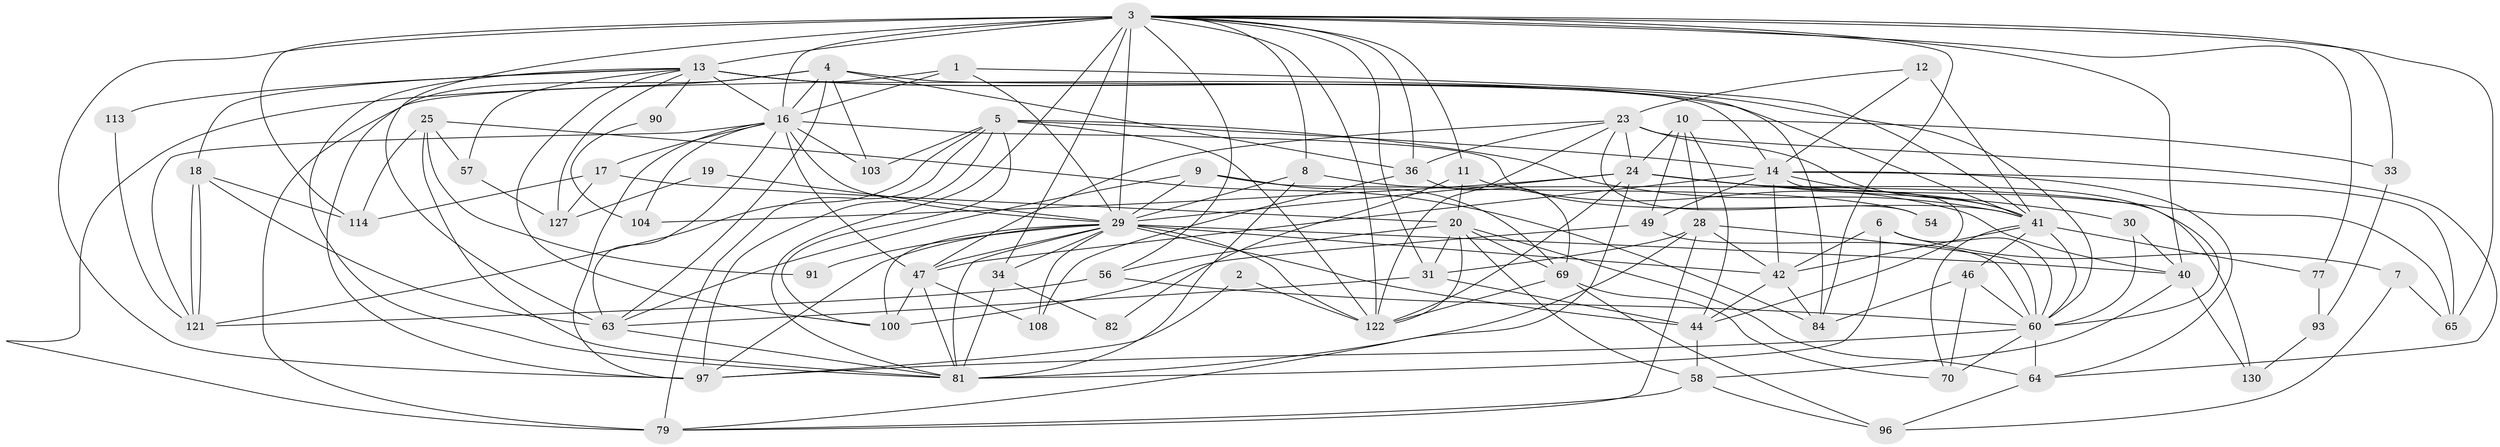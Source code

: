 // original degree distribution, {4: 0.24242424242424243, 2: 0.1590909090909091, 7: 0.05303030303030303, 5: 0.2196969696969697, 3: 0.24242424242424243, 6: 0.07575757575757576, 8: 0.007575757575757576}
// Generated by graph-tools (version 1.1) at 2025/15/03/09/25 04:15:09]
// undirected, 66 vertices, 185 edges
graph export_dot {
graph [start="1"]
  node [color=gray90,style=filled];
  1;
  2;
  3 [super="+126+67+80+35+21"];
  4 [super="+15"];
  5 [super="+45"];
  6 [super="+94"];
  7;
  8 [super="+22"];
  9;
  10;
  11;
  12;
  13 [super="+27+73+61"];
  14 [super="+129"];
  16 [super="+32"];
  17;
  18;
  19;
  20 [super="+37+53"];
  23 [super="+52"];
  24 [super="+72+68+26"];
  25;
  28 [super="+39+112"];
  29 [super="+38+98+107"];
  30;
  31 [super="+55"];
  33;
  34;
  36;
  40 [super="+105"];
  41 [super="+75"];
  42;
  44 [super="+59"];
  46;
  47 [super="+85"];
  49 [super="+111"];
  54;
  56;
  57;
  58;
  60 [super="+88+95"];
  63 [super="+66"];
  64 [super="+87+92"];
  65;
  69 [super="+74"];
  70;
  77;
  79 [super="+125"];
  81 [super="+89+83"];
  82;
  84 [super="+106"];
  90;
  91;
  93;
  96;
  97 [super="+116"];
  100 [super="+102"];
  103;
  104;
  108;
  113;
  114;
  121;
  122;
  127;
  130;
  1 -- 79;
  1 -- 16;
  1 -- 29;
  1 -- 41;
  2 -- 122;
  2 -- 97;
  3 -- 56;
  3 -- 65;
  3 -- 81;
  3 -- 13 [weight=3];
  3 -- 31;
  3 -- 33;
  3 -- 84;
  3 -- 122;
  3 -- 77;
  3 -- 97;
  3 -- 34;
  3 -- 36;
  3 -- 8;
  3 -- 40;
  3 -- 11;
  3 -- 16 [weight=2];
  3 -- 114;
  3 -- 63;
  3 -- 29 [weight=2];
  4 -- 63;
  4 -- 103;
  4 -- 84;
  4 -- 79 [weight=2];
  4 -- 16;
  4 -- 97;
  4 -- 36;
  5 -- 121;
  5 -- 97;
  5 -- 103;
  5 -- 41;
  5 -- 14;
  5 -- 79;
  5 -- 122;
  5 -- 100;
  6 -- 42;
  6 -- 7;
  6 -- 81;
  6 -- 60;
  7 -- 65;
  7 -- 96;
  8 -- 54;
  8 -- 29 [weight=2];
  8 -- 81;
  9 -- 63;
  9 -- 29;
  9 -- 130;
  9 -- 69;
  10 -- 33;
  10 -- 24 [weight=2];
  10 -- 49;
  10 -- 44;
  10 -- 28;
  11 -- 82;
  11 -- 40;
  11 -- 20 [weight=2];
  12 -- 23;
  12 -- 14;
  12 -- 41;
  13 -- 57;
  13 -- 113;
  13 -- 18;
  13 -- 90;
  13 -- 127;
  13 -- 14;
  13 -- 60;
  13 -- 41;
  13 -- 81;
  13 -- 16;
  13 -- 100;
  14 -- 42;
  14 -- 65;
  14 -- 64;
  14 -- 44;
  14 -- 47;
  14 -- 49;
  14 -- 41;
  16 -- 97;
  16 -- 17;
  16 -- 103;
  16 -- 104;
  16 -- 47;
  16 -- 121;
  16 -- 63;
  16 -- 29;
  16 -- 41;
  17 -- 20;
  17 -- 127;
  17 -- 114;
  18 -- 114;
  18 -- 121;
  18 -- 121;
  18 -- 63;
  19 -- 127;
  19 -- 29;
  20 -- 56;
  20 -- 31 [weight=2];
  20 -- 64;
  20 -- 58;
  20 -- 69;
  20 -- 122;
  23 -- 122;
  23 -- 64;
  23 -- 36;
  23 -- 54;
  23 -- 24;
  23 -- 47;
  23 -- 41;
  24 -- 30;
  24 -- 122;
  24 -- 60;
  24 -- 104;
  24 -- 79;
  24 -- 29 [weight=2];
  24 -- 65;
  25 -- 114;
  25 -- 57;
  25 -- 84;
  25 -- 91;
  25 -- 81;
  28 -- 42;
  28 -- 79;
  28 -- 81;
  28 -- 31;
  28 -- 60;
  29 -- 40;
  29 -- 97;
  29 -- 47;
  29 -- 81 [weight=2];
  29 -- 100;
  29 -- 44;
  29 -- 34;
  29 -- 122;
  29 -- 42;
  29 -- 91;
  29 -- 108;
  30 -- 40;
  30 -- 60;
  31 -- 63;
  31 -- 44;
  33 -- 93;
  34 -- 82;
  34 -- 81;
  36 -- 108;
  36 -- 69;
  40 -- 130;
  40 -- 58;
  41 -- 60;
  41 -- 70;
  41 -- 42;
  41 -- 46;
  41 -- 77;
  42 -- 84;
  42 -- 44;
  44 -- 58;
  46 -- 70;
  46 -- 84;
  46 -- 60;
  47 -- 108;
  47 -- 81;
  47 -- 100;
  49 -- 100;
  49 -- 60;
  56 -- 121;
  56 -- 60;
  57 -- 127;
  58 -- 96;
  58 -- 79;
  60 -- 64;
  60 -- 97;
  60 -- 70;
  63 -- 81;
  64 -- 96;
  69 -- 122;
  69 -- 96;
  69 -- 70;
  77 -- 93;
  90 -- 104;
  93 -- 130;
  113 -- 121;
}
